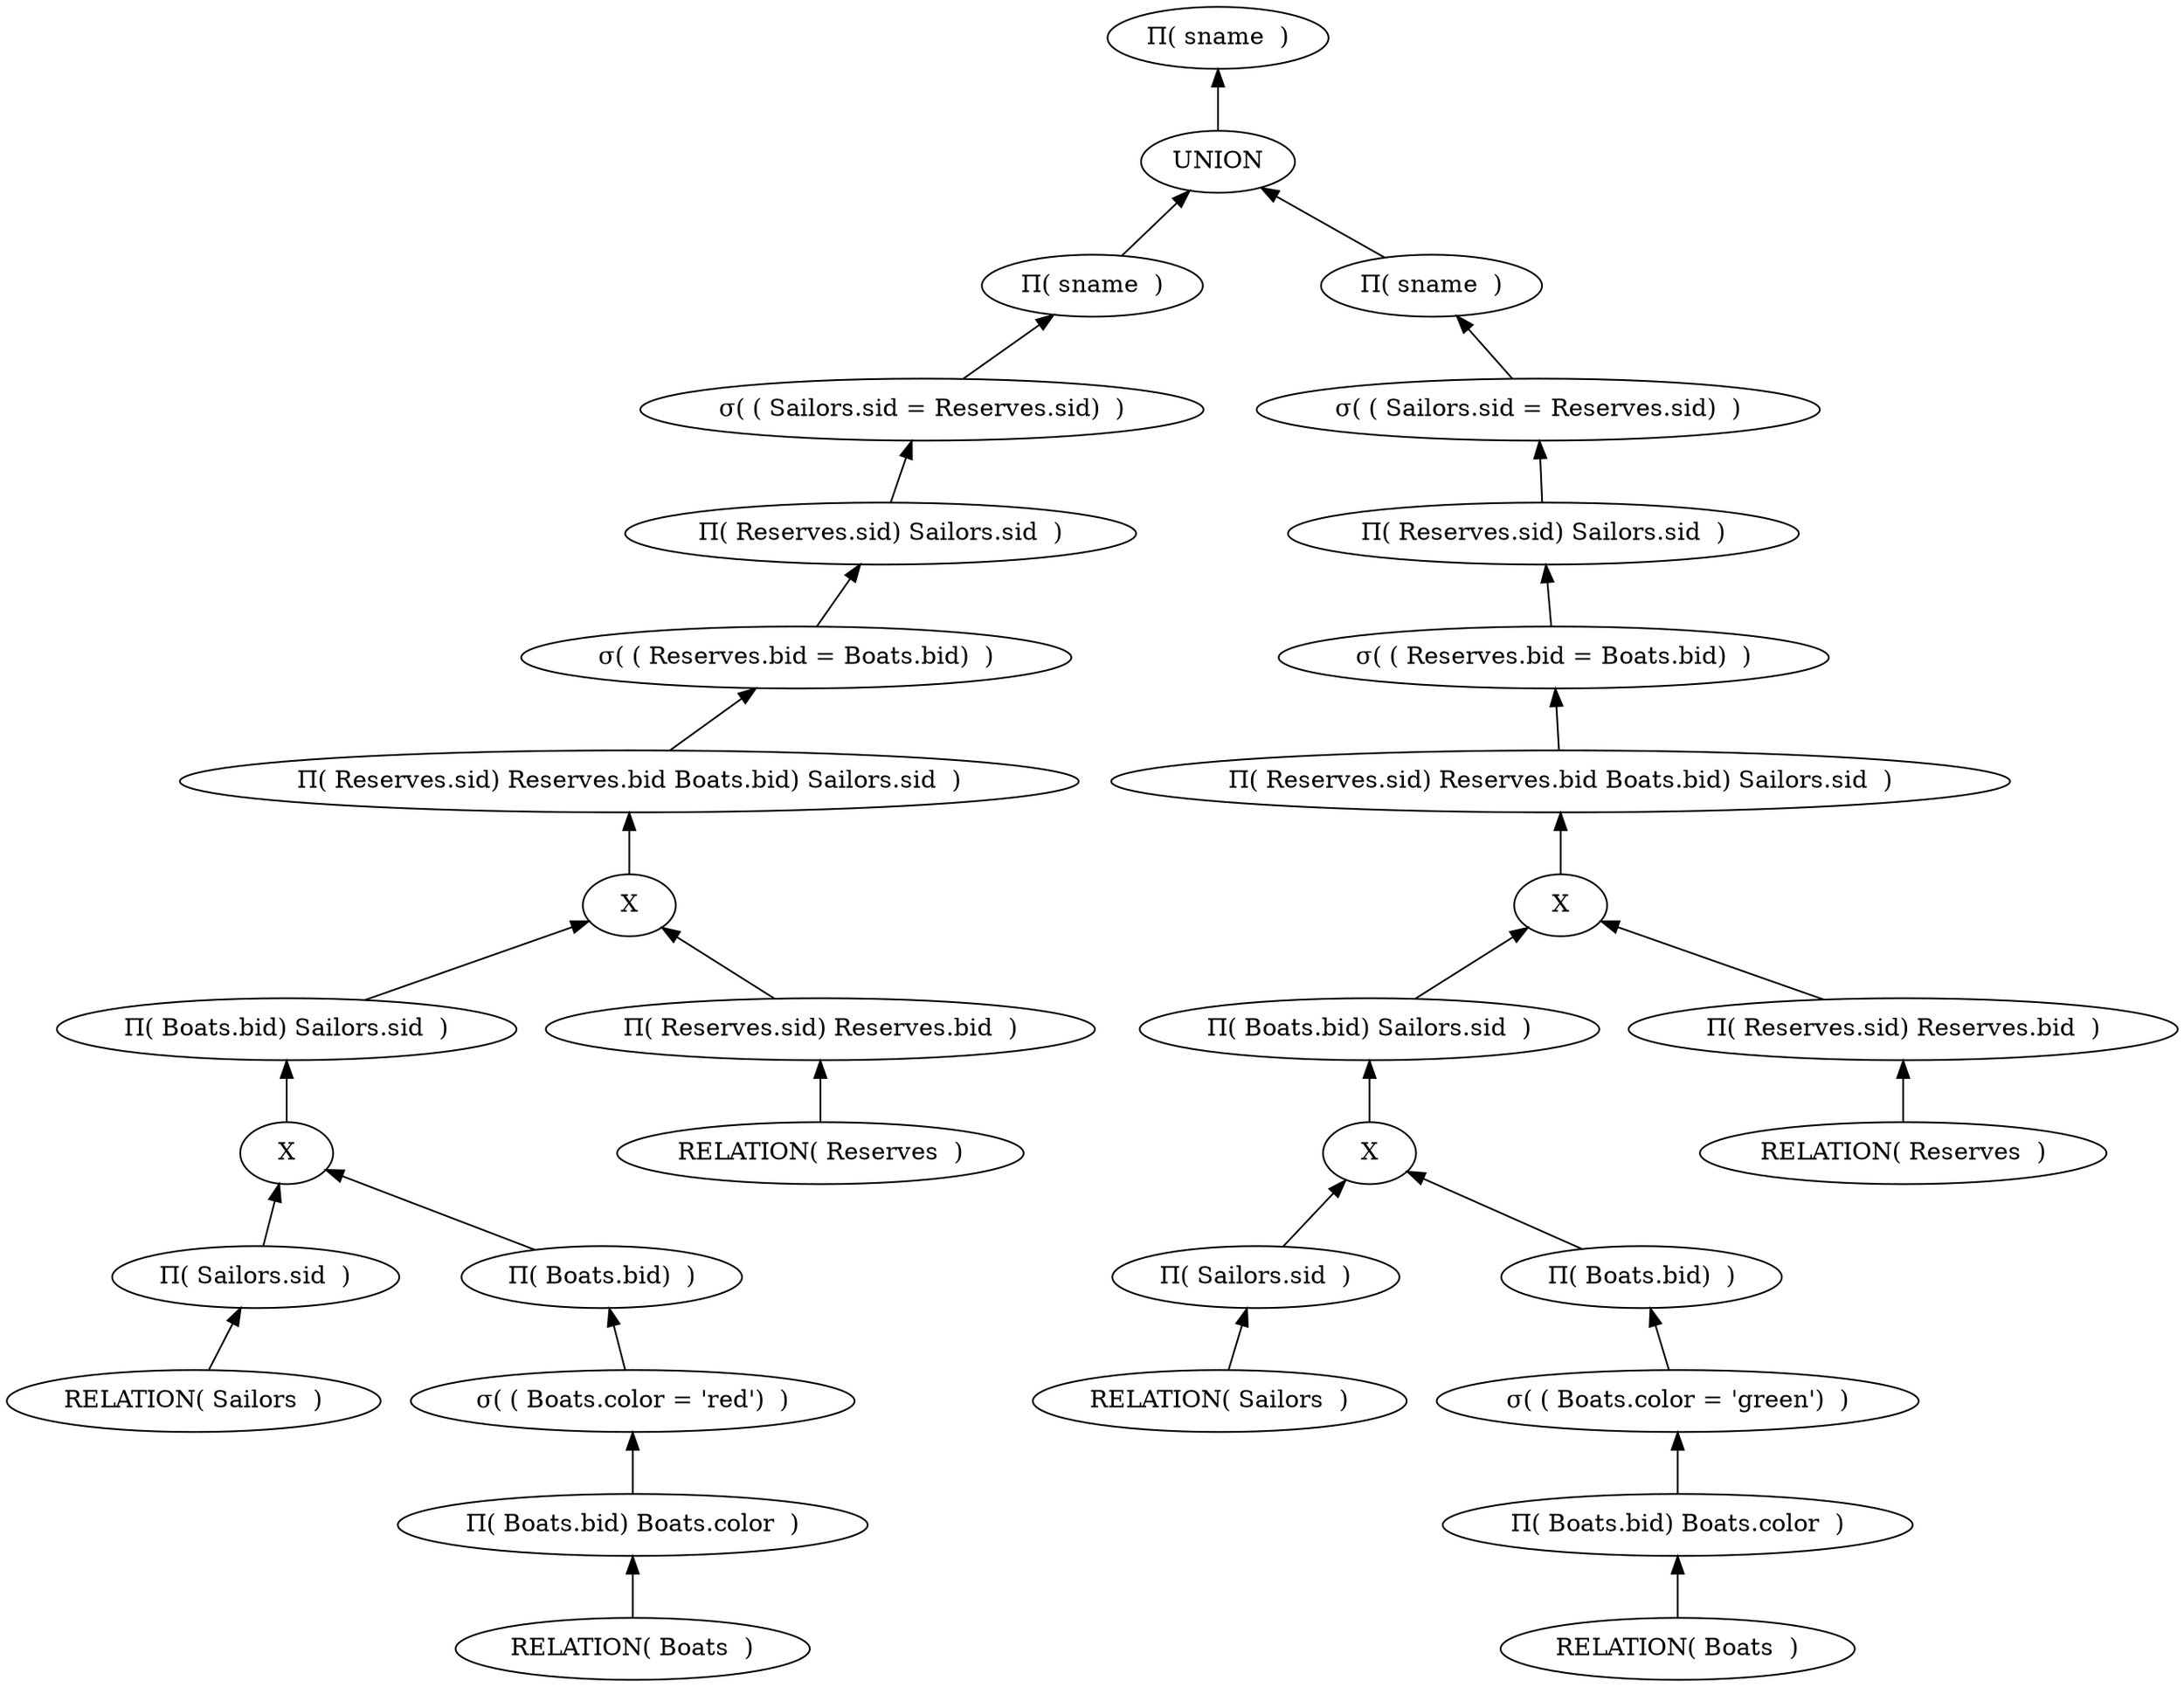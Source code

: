digraph G {
edge [dir=back]
node1[ label = "&#928;( sname  )"]
node2[ label = "UNION" ]
node1->node2
node3[ label = "&#928;( sname  )"]
node2->node3
node4[ label = "&#963;( ( Sailors.sid = Reserves.sid)  )" ]
node3->node4
node5[ label = "&#928;( Reserves.sid) Sailors.sid  )"]
node4->node5
node6[ label = "&#963;( ( Reserves.bid = Boats.bid)  )" ]
node5->node6
node7[ label = "&#928;( Reserves.sid) Reserves.bid Boats.bid) Sailors.sid  )"]
node6->node7
node8[ label = "X"]
node7->node8
node9[ label = "&#928;( Boats.bid) Sailors.sid  )"]
node8->node9
node10[ label = "X"]
node9->node10
node11[ label = "&#928;( Sailors.sid  )"]
node10->node11
node12[ label = "RELATION( Sailors  )" ]
node11->node12
node13[ label = "&#928;( Boats.bid)  )"]
node10->node13
node14[ label = "&#963;( ( Boats.color = 'red')  )" ]
node13->node14
node15[ label = "&#928;( Boats.bid) Boats.color  )"]
node14->node15
node16[ label = "RELATION( Boats  )" ]
node15->node16
node17[ label = "&#928;( Reserves.sid) Reserves.bid  )"]
node8->node17
node18[ label = "RELATION( Reserves  )" ]
node17->node18
node19[ label = "&#928;( sname  )"]
node2->node19
node20[ label = "&#963;( ( Sailors.sid = Reserves.sid)  )" ]
node19->node20
node21[ label = "&#928;( Reserves.sid) Sailors.sid  )"]
node20->node21
node22[ label = "&#963;( ( Reserves.bid = Boats.bid)  )" ]
node21->node22
node23[ label = "&#928;( Reserves.sid) Reserves.bid Boats.bid) Sailors.sid  )"]
node22->node23
node24[ label = "X"]
node23->node24
node25[ label = "&#928;( Boats.bid) Sailors.sid  )"]
node24->node25
node26[ label = "X"]
node25->node26
node27[ label = "&#928;( Sailors.sid  )"]
node26->node27
node28[ label = "RELATION( Sailors  )" ]
node27->node28
node29[ label = "&#928;( Boats.bid)  )"]
node26->node29
node30[ label = "&#963;( ( Boats.color = 'green')  )" ]
node29->node30
node31[ label = "&#928;( Boats.bid) Boats.color  )"]
node30->node31
node32[ label = "RELATION( Boats  )" ]
node31->node32
node33[ label = "&#928;( Reserves.sid) Reserves.bid  )"]
node24->node33
node34[ label = "RELATION( Reserves  )" ]
node33->node34
}

